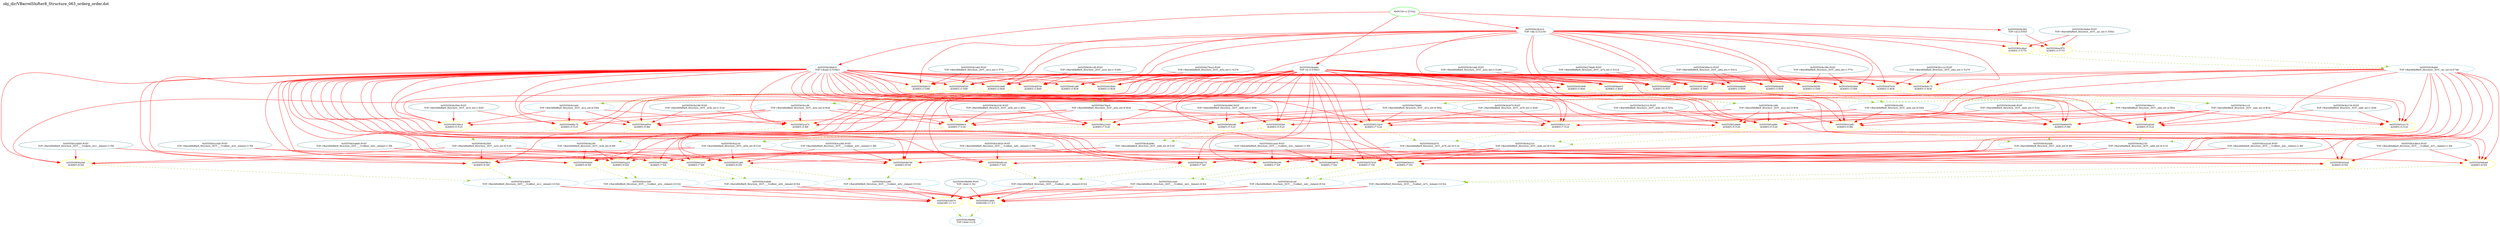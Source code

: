 digraph v3graph {
	graph	[label="obj_dir/VBarrelShifter8_Structure_063_orderg_order.dot",
		 labelloc=t, labeljust=l,
		 //size="7.5,10",
		 rankdir=TB];
	n0x55555639b460_0	[fontsize=8 label="0x55555639b990 POST\n TOP->dout r1 f22", color=CadetBlue];
	n0x55555639b460_1	[fontsize=8 label="0x5555563c86c0 POST\n TOP->BarrelShifter8_Structure__DOT____Vcellout__m7c__dataout r1 f58", color=CadetBlue];
	n0x55555639b460_2	[fontsize=8 label="0x5555563c9520 POST\n TOP->BarrelShifter8_Structure__DOT____Vcellout__m6c__dataout r1 f58", color=CadetBlue];
	n0x55555639b460_3	[fontsize=8 label="0x5555563cc040 POST\n TOP->BarrelShifter8_Structure__DOT____Vcellout__m3c__dataout r1 f58", color=CadetBlue];
	n0x55555639b460_4	[fontsize=8 label="0x5555563ccea0 POST\n TOP->BarrelShifter8_Structure__DOT____Vcellout__m2c__dataout r1 f58", color=CadetBlue];
	n0x55555639b460_5	[fontsize=8 label="0x5555563cdd00 POST\n TOP->BarrelShifter8_Structure__DOT____Vcellout__m1c__dataout r1 f58", color=CadetBlue];
	n0x55555639b460_6	[fontsize=8 label="0x5555563ceb60 POST\n TOP->BarrelShifter8_Structure__DOT____Vcellout__m0c__dataout r1 f58", color=CadetBlue];
	n0x55555639b460_7	[fontsize=8 label="0x5555563ca380 POST\n TOP->BarrelShifter8_Structure__DOT____Vcellout__m5c__dataout r1 f60", color=CadetBlue];
	n0x55555639b460_8	[fontsize=8 label="0x5555563cb1e0 POST\n TOP->BarrelShifter8_Structure__DOT____Vcellout__m4c__dataout r1 f60", color=CadetBlue];
	n0x55555639b460_9	[fontsize=8 label="0x5555563b23f0 POST\n TOP->BarrelShifter8_Structure__DOT__m3b_out r1 f132", color=CadetBlue];
	n0x55555639b460_10	[fontsize=8 label="0x5555563b24d0 POST\n TOP->BarrelShifter8_Structure__DOT__m2b_out r1 f132", color=CadetBlue];
	n0x55555639b460_11	[fontsize=8 label="0x5555563b2070 POST\n TOP->BarrelShifter8_Structure__DOT__m7b_out r1 f248", color=CadetBlue];
	n0x55555639b460_12	[fontsize=8 label="0x5555563b2150 POST\n TOP->BarrelShifter8_Structure__DOT__m6b_out r1 f248", color=CadetBlue];
	n0x55555639b460_13	[fontsize=8 label="0x5555563b25b0 POST\n TOP->BarrelShifter8_Structure__DOT__m1b_out r1 f250", color=CadetBlue];
	n0x55555639b460_14	[fontsize=8 label="0x5555563b2690 POST\n TOP->BarrelShifter8_Structure__DOT__m0b_out r1 f250", color=CadetBlue];
	n0x55555639b460_15	[fontsize=8 label="0x5555563b2230 POST\n TOP->BarrelShifter8_Structure__DOT__m5b_out r1 f252", color=CadetBlue];
	n0x55555639b460_16	[fontsize=8 label="0x5555563b2310 POST\n TOP->BarrelShifter8_Structure__DOT__m4b_out r1 f252", color=CadetBlue];
	n0x55555639b460_17	[fontsize=8 label="0x5555563b1eb0 POST\n TOP->BarrelShifter8_Structure__DOT__m1a_out r1 f776", color=CadetBlue];
	n0x55555639b460_18	[fontsize=8 label="0x5555563b1f90 POST\n TOP->BarrelShifter8_Structure__DOT__m0a_out r1 f776", color=CadetBlue];
	n0x55555639b460_19	[fontsize=8 label="0x55555639be10 POST\n TOP->BarrelShifter8_Structure__DOT__m6a_out r1 f1012", color=CadetBlue];
	n0x55555639b460_20	[fontsize=8 label="0x555556279dd0 POST\n TOP->BarrelShifter8_Structure__DOT__m7a_out r1 f1014", color=CadetBlue];
	n0x55555639b460_21	[fontsize=8 label="0x555556279ac0 POST\n TOP->BarrelShifter8_Structure__DOT__m5a_out r1 f1276", color=CadetBlue];
	n0x55555639b460_22	[fontsize=8 label="0x5555563b1c10 POST\n TOP->BarrelShifter8_Structure__DOT__m4a_out r1 f1276", color=CadetBlue];
	n0x55555639b460_23	[fontsize=8 label="0x5555563b1cf0 POST\n TOP->BarrelShifter8_Structure__DOT__m3a_out r1 f1280", color=CadetBlue];
	n0x55555639b460_24	[fontsize=8 label="0x5555563b1dd0 POST\n TOP->BarrelShifter8_Structure__DOT__m2a_out r1 f1280", color=CadetBlue];
	n0x55555639b460_25	[fontsize=8 label="0x55555639afe0 POST\n TOP->BarrelShifter8_Structure__DOT__mc_out r1 f3502", color=CadetBlue];
	n26	[fontsize=8 label="*INPUTS* r1 f37542", color=green];
	n0x55555639b460_27	[fontsize=8 label="0x55555639c590\n TOP->al r2 f3503", color=skyblue];
	n0x55555639b460_28	[fontsize=8 label="0x55555639b810\n TOP->shamt r2 f10923", color=skyblue];
	n0x55555639b460_29	[fontsize=8 label="0x55555639ab60\n TOP->lr r2 f10923", color=skyblue];
	n0x55555639b460_30	[fontsize=8 label="0x55555639c410\n TOP->din r2 f12193", color=skyblue];
	n0x55555639b460_31	[fontsize=8 label="0x555556509540\n ALWAYS r3 f388", color=yellow];
	n0x55555639b460_32	[fontsize=8 label="0x55555650f3f0\n ALWAYS r3 f388", color=yellow];
	n0x55555639b460_33	[fontsize=8 label="0x5555565b8010\n ALWAYS r3 f388", color=yellow];
	n0x55555639b460_34	[fontsize=8 label="0x5555565b3660\n ALWAYS r3 f388", color=yellow];
	n0x55555639b460_35	[fontsize=8 label="0x5555564ebbd0\n ALWAYS r3 f506", color=yellow];
	n0x55555639b460_36	[fontsize=8 label="0x5555566648d0\n ALWAYS r3 f506", color=yellow];
	n0x55555639b460_37	[fontsize=8 label="0x5555564f1a80\n ALWAYS r3 f638", color=yellow];
	n0x55555639b460_38	[fontsize=8 label="0x5555564f7930\n ALWAYS r3 f638", color=yellow];
	n0x55555639b460_39	[fontsize=8 label="0x5555565cfd40\n ALWAYS r3 f638", color=yellow];
	n0x55555639b460_40	[fontsize=8 label="0x5555565b9170\n ALWAYS r3 f638", color=yellow];
	n0x55555639b460_41	[fontsize=8 label="0x5555564fd7e0\n ALWAYS r3 f640", color=yellow];
	n0x55555639b460_42	[fontsize=8 label="0x555556503690\n ALWAYS r3 f640", color=yellow];
	n0x55555639b460_43	[fontsize=8 label="0x5555565c6ef0\n ALWAYS r3 f640", color=yellow];
	n0x55555639b460_44	[fontsize=8 label="0x5555565be0c0\n ALWAYS r3 f640", color=yellow];
	n0x55555639b460_45	[fontsize=8 label="0x5555564e3f70\n ALWAYS r3 f1751", color=yellow];
	n0x55555639b460_46	[fontsize=8 label="0x5555565cdda0\n ALWAYS r3 f1751", color=yellow];
	n0x55555639b460_47	[fontsize=8 label="0x5555563b1eb0\n TOP->BarrelShifter8_Structure__DOT__m1a_out r4 f384", color=skyblue];
	n0x55555639b460_48	[fontsize=8 label="0x5555563b1f90\n TOP->BarrelShifter8_Structure__DOT__m0a_out r4 f384", color=skyblue];
	n0x55555639b460_49	[fontsize=8 label="0x55555639be10\n TOP->BarrelShifter8_Structure__DOT__m6a_out r4 f502", color=skyblue];
	n0x55555639b460_50	[fontsize=8 label="0x555556279ac0\n TOP->BarrelShifter8_Structure__DOT__m5a_out r4 f634", color=skyblue];
	n0x55555639b460_51	[fontsize=8 label="0x5555563b1c10\n TOP->BarrelShifter8_Structure__DOT__m4a_out r4 f634", color=skyblue];
	n0x55555639b460_52	[fontsize=8 label="0x5555563b1cf0\n TOP->BarrelShifter8_Structure__DOT__m3a_out r4 f636", color=skyblue];
	n0x55555639b460_53	[fontsize=8 label="0x5555563b1dd0\n TOP->BarrelShifter8_Structure__DOT__m2a_out r4 f636", color=skyblue];
	n0x55555639b460_54	[fontsize=8 label="0x55555639afe0\n TOP->BarrelShifter8_Structure__DOT__mc_out r4 f1748", color=skyblue];
	n0x55555639b460_55	[fontsize=8 label="0x55555652ce70\n ALWAYS r5 f66", color=yellow];
	n0x55555639b460_56	[fontsize=8 label="0x555556532ef0\n ALWAYS r5 f66", color=yellow];
	n0x55555639b460_57	[fontsize=8 label="0x5555565ad550\n ALWAYS r5 f66", color=yellow];
	n0x55555639b460_58	[fontsize=8 label="0x555556669550\n ALWAYS r5 f66", color=yellow];
	n0x55555639b460_59	[fontsize=8 label="0x55555651b170\n ALWAYS r5 f124", color=yellow];
	n0x55555639b460_60	[fontsize=8 label="0x5555565a8240\n ALWAYS r5 f124", color=yellow];
	n0x55555639b460_61	[fontsize=8 label="0x5555565390c0\n ALWAYS r5 f125", color=yellow];
	n0x55555639b460_62	[fontsize=8 label="0x55555653f2b0\n ALWAYS r5 f125", color=yellow];
	n0x55555639b460_63	[fontsize=8 label="0x55555666bc70\n ALWAYS r5 f125", color=yellow];
	n0x55555639b460_64	[fontsize=8 label="0x5555565d43d0\n ALWAYS r5 f125", color=yellow];
	n0x55555639b460_65	[fontsize=8 label="0x555556526ed0\n ALWAYS r5 f126", color=yellow];
	n0x55555639b460_66	[fontsize=8 label="0x5555565aaf80\n ALWAYS r5 f126", color=yellow];
	n0x55555639b460_67	[fontsize=8 label="0x5555564e5d20\n ALWAYS r5 f507", color=yellow];
	n0x55555639b460_68	[fontsize=8 label="0x5555565c38c0\n ALWAYS r5 f507", color=yellow];
	n0x55555639b460_69	[fontsize=8 label="0x5555563b23f0\n TOP->BarrelShifter8_Structure__DOT__m3b_out r6 f60", color=skyblue];
	n0x55555639b460_70	[fontsize=8 label="0x5555563b24d0\n TOP->BarrelShifter8_Structure__DOT__m2b_out r6 f60", color=skyblue];
	n0x55555639b460_71	[fontsize=8 label="0x5555563b2150\n TOP->BarrelShifter8_Structure__DOT__m6b_out r6 f118", color=skyblue];
	n0x55555639b460_72	[fontsize=8 label="0x5555563b2310\n TOP->BarrelShifter8_Structure__DOT__m4b_out r6 f120", color=skyblue];
	n0x55555639b460_73	[fontsize=8 label="0x5555563b25b0\n TOP->BarrelShifter8_Structure__DOT__m1b_out r6 f120", color=skyblue];
	n0x55555639b460_74	[fontsize=8 label="0x5555563b2690\n TOP->BarrelShifter8_Structure__DOT__m0b_out r6 f120", color=skyblue];
	n0x55555639b460_75	[fontsize=8 label="0x555556279dd0\n TOP->BarrelShifter8_Structure__DOT__m7a_out r6 f502", color=skyblue];
	n0x55555639b460_76	[fontsize=8 label="0x55555654b770\n ALWAYS r7 f29", color=yellow];
	n0x55555639b460_77	[fontsize=8 label="0x5555565642f0\n ALWAYS r7 f29", color=yellow];
	n0x55555639b460_78	[fontsize=8 label="0x5555565708d0\n ALWAYS r7 f29", color=yellow];
	n0x55555639b460_79	[fontsize=8 label="0x5555565d9140\n ALWAYS r7 f29", color=yellow];
	n0x55555639b460_80	[fontsize=8 label="0x55555665d070\n ALWAYS r7 f29", color=yellow];
	n0x55555639b460_81	[fontsize=8 label="0x555556661d10\n ALWAYS r7 f29", color=yellow];
	n0x55555639b460_82	[fontsize=8 label="0x555556557d30\n ALWAYS r7 f30", color=yellow];
	n0x55555639b460_83	[fontsize=8 label="0x5555566583c0\n ALWAYS r7 f30", color=yellow];
	n0x55555639b460_84	[fontsize=8 label="0x5555565152c0\n ALWAYS r7 f124", color=yellow];
	n0x55555639b460_85	[fontsize=8 label="0x5555565c1110\n ALWAYS r7 f124", color=yellow];
	n0x55555639b460_86	[fontsize=8 label="0x555556521020\n ALWAYS r7 f126", color=yellow];
	n0x55555639b460_87	[fontsize=8 label="0x5555566668c0\n ALWAYS r7 f126", color=yellow];
	n0x55555639b460_88	[fontsize=8 label="0x5555563c9520\n TOP->BarrelShifter8_Structure__DOT____Vcellout__m6c__dataout r8 f24", color=skyblue];
	n0x55555639b460_89	[fontsize=8 label="0x5555563cb1e0\n TOP->BarrelShifter8_Structure__DOT____Vcellout__m4c__dataout r8 f24", color=skyblue];
	n0x55555639b460_90	[fontsize=8 label="0x5555563ccea0\n TOP->BarrelShifter8_Structure__DOT____Vcellout__m2c__dataout r8 f24", color=skyblue];
	n0x55555639b460_91	[fontsize=8 label="0x5555563ceb60\n TOP->BarrelShifter8_Structure__DOT____Vcellout__m0c__dataout r8 f24", color=skyblue];
	n0x55555639b460_92	[fontsize=8 label="0x5555563b2070\n TOP->BarrelShifter8_Structure__DOT__m7b_out r8 f118", color=skyblue];
	n0x55555639b460_93	[fontsize=8 label="0x5555563b2230\n TOP->BarrelShifter8_Structure__DOT__m5b_out r8 f120", color=skyblue];
	n0x55555639b460_94	[fontsize=8 label="0x5555565454a0\n ALWAYS r9 f29", color=yellow];
	n0x55555639b460_95	[fontsize=8 label="0x55555655e000\n ALWAYS r9 f29", color=yellow];
	n0x55555639b460_96	[fontsize=8 label="0x55555656a5e0\n ALWAYS r9 f29", color=yellow];
	n0x55555639b460_97	[fontsize=8 label="0x5555565d6ae0\n ALWAYS r9 f29", color=yellow];
	n0x55555639b460_98	[fontsize=8 label="0x55555665aa20\n ALWAYS r9 f29", color=yellow];
	n0x55555639b460_99	[fontsize=8 label="0x55555665f6c0\n ALWAYS r9 f29", color=yellow];
	n0x55555639b460_100	[fontsize=8 label="0x555556551a60\n ALWAYS r9 f30", color=yellow];
	n0x55555639b460_101	[fontsize=8 label="0x5555565db790\n ALWAYS r9 f30", color=yellow];
	n0x55555639b460_102	[fontsize=8 label="0x5555563c86c0\n TOP->BarrelShifter8_Structure__DOT____Vcellout__m7c__dataout r10 f24", color=skyblue];
	n0x55555639b460_103	[fontsize=8 label="0x5555563ca380\n TOP->BarrelShifter8_Structure__DOT____Vcellout__m5c__dataout r10 f24", color=skyblue];
	n0x55555639b460_104	[fontsize=8 label="0x5555563cc040\n TOP->BarrelShifter8_Structure__DOT____Vcellout__m3c__dataout r10 f24", color=skyblue];
	n0x55555639b460_105	[fontsize=8 label="0x5555563cdd00\n TOP->BarrelShifter8_Structure__DOT____Vcellout__m1c__dataout r10 f24", color=skyblue];
	n0x55555639b460_106	[fontsize=8 label="0x5555563c8070\n ASSIGNW r11 f11", color=yellow];
	n0x55555639b460_107	[fontsize=8 label="0x5555565ca8e0\n ASSIGNW r11 f11", color=yellow];
	n0x55555639b460_108	[fontsize=8 label="0x55555639b990\n TOP->dout r12 f2", color=skyblue];
	n0x55555639b460_0 -> n0x55555639b460_106 [fontsize=8 label="" weight=2 color=red];
	n0x55555639b460_0 -> n0x55555639b460_107 [fontsize=8 label="" weight=2 color=red];
	n0x55555639b460_1 -> n0x55555639b460_94 [fontsize=8 label="" weight=2 color=red];
	n0x55555639b460_1 -> n0x55555639b460_97 [fontsize=8 label="" weight=2 color=red];
	n0x55555639b460_2 -> n0x55555639b460_76 [fontsize=8 label="" weight=2 color=red];
	n0x55555639b460_2 -> n0x55555639b460_79 [fontsize=8 label="" weight=2 color=red];
	n0x55555639b460_3 -> n0x55555639b460_95 [fontsize=8 label="" weight=2 color=red];
	n0x55555639b460_3 -> n0x55555639b460_98 [fontsize=8 label="" weight=2 color=red];
	n0x55555639b460_4 -> n0x55555639b460_77 [fontsize=8 label="" weight=2 color=red];
	n0x55555639b460_4 -> n0x55555639b460_80 [fontsize=8 label="" weight=2 color=red];
	n0x55555639b460_5 -> n0x55555639b460_96 [fontsize=8 label="" weight=2 color=red];
	n0x55555639b460_5 -> n0x55555639b460_99 [fontsize=8 label="" weight=2 color=red];
	n0x55555639b460_6 -> n0x55555639b460_78 [fontsize=8 label="" weight=2 color=red];
	n0x55555639b460_6 -> n0x55555639b460_81 [fontsize=8 label="" weight=2 color=red];
	n0x55555639b460_7 -> n0x55555639b460_100 [fontsize=8 label="" weight=2 color=red];
	n0x55555639b460_7 -> n0x55555639b460_101 [fontsize=8 label="" weight=2 color=red];
	n0x55555639b460_8 -> n0x55555639b460_82 [fontsize=8 label="" weight=2 color=red];
	n0x55555639b460_8 -> n0x55555639b460_83 [fontsize=8 label="" weight=2 color=red];
	n0x55555639b460_9 -> n0x55555639b460_55 [fontsize=8 label="" weight=2 color=red];
	n0x55555639b460_9 -> n0x55555639b460_57 [fontsize=8 label="" weight=2 color=red];
	n0x55555639b460_10 -> n0x55555639b460_56 [fontsize=8 label="" weight=2 color=red];
	n0x55555639b460_10 -> n0x55555639b460_58 [fontsize=8 label="" weight=2 color=red];
	n0x55555639b460_11 -> n0x55555639b460_84 [fontsize=8 label="" weight=2 color=red];
	n0x55555639b460_11 -> n0x55555639b460_85 [fontsize=8 label="" weight=2 color=red];
	n0x55555639b460_12 -> n0x55555639b460_59 [fontsize=8 label="" weight=2 color=red];
	n0x55555639b460_12 -> n0x55555639b460_60 [fontsize=8 label="" weight=2 color=red];
	n0x55555639b460_13 -> n0x55555639b460_61 [fontsize=8 label="" weight=2 color=red];
	n0x55555639b460_13 -> n0x55555639b460_63 [fontsize=8 label="" weight=2 color=red];
	n0x55555639b460_14 -> n0x55555639b460_62 [fontsize=8 label="" weight=2 color=red];
	n0x55555639b460_14 -> n0x55555639b460_64 [fontsize=8 label="" weight=2 color=red];
	n0x55555639b460_15 -> n0x55555639b460_86 [fontsize=8 label="" weight=2 color=red];
	n0x55555639b460_15 -> n0x55555639b460_87 [fontsize=8 label="" weight=2 color=red];
	n0x55555639b460_16 -> n0x55555639b460_65 [fontsize=8 label="" weight=2 color=red];
	n0x55555639b460_16 -> n0x55555639b460_66 [fontsize=8 label="" weight=2 color=red];
	n0x55555639b460_17 -> n0x55555639b460_31 [fontsize=8 label="" weight=2 color=red];
	n0x55555639b460_17 -> n0x55555639b460_33 [fontsize=8 label="" weight=2 color=red];
	n0x55555639b460_18 -> n0x55555639b460_32 [fontsize=8 label="" weight=2 color=red];
	n0x55555639b460_18 -> n0x55555639b460_34 [fontsize=8 label="" weight=2 color=red];
	n0x55555639b460_19 -> n0x55555639b460_35 [fontsize=8 label="" weight=2 color=red];
	n0x55555639b460_19 -> n0x55555639b460_36 [fontsize=8 label="" weight=2 color=red];
	n0x55555639b460_20 -> n0x55555639b460_67 [fontsize=8 label="" weight=2 color=red];
	n0x55555639b460_20 -> n0x55555639b460_68 [fontsize=8 label="" weight=2 color=red];
	n0x55555639b460_21 -> n0x55555639b460_37 [fontsize=8 label="" weight=2 color=red];
	n0x55555639b460_21 -> n0x55555639b460_39 [fontsize=8 label="" weight=2 color=red];
	n0x55555639b460_22 -> n0x55555639b460_38 [fontsize=8 label="" weight=2 color=red];
	n0x55555639b460_22 -> n0x55555639b460_40 [fontsize=8 label="" weight=2 color=red];
	n0x55555639b460_23 -> n0x55555639b460_41 [fontsize=8 label="" weight=2 color=red];
	n0x55555639b460_23 -> n0x55555639b460_43 [fontsize=8 label="" weight=2 color=red];
	n0x55555639b460_24 -> n0x55555639b460_42 [fontsize=8 label="" weight=2 color=red];
	n0x55555639b460_24 -> n0x55555639b460_44 [fontsize=8 label="" weight=2 color=red];
	n0x55555639b460_25 -> n0x55555639b460_45 [fontsize=8 label="" weight=2 color=red];
	n0x55555639b460_25 -> n0x55555639b460_46 [fontsize=8 label="" weight=2 color=red];
	n26 -> n0x55555639b460_27 [fontsize=8 label="" weight=1 color=red];
	n26 -> n0x55555639b460_28 [fontsize=8 label="" weight=1 color=red];
	n26 -> n0x55555639b460_29 [fontsize=8 label="" weight=1 color=red];
	n26 -> n0x55555639b460_30 [fontsize=8 label="" weight=1 color=red];
	n0x55555639b460_27 -> n0x55555639b460_45 [fontsize=8 label="" weight=8 color=red];
	n0x55555639b460_27 -> n0x55555639b460_46 [fontsize=8 label="" weight=8 color=red];
	n0x55555639b460_28 -> n0x55555639b460_31 [fontsize=8 label="" weight=8 color=red];
	n0x55555639b460_28 -> n0x55555639b460_32 [fontsize=8 label="" weight=8 color=red];
	n0x55555639b460_28 -> n0x55555639b460_33 [fontsize=8 label="" weight=8 color=red];
	n0x55555639b460_28 -> n0x55555639b460_34 [fontsize=8 label="" weight=8 color=red];
	n0x55555639b460_28 -> n0x55555639b460_35 [fontsize=8 label="" weight=8 color=red];
	n0x55555639b460_28 -> n0x55555639b460_36 [fontsize=8 label="" weight=8 color=red];
	n0x55555639b460_28 -> n0x55555639b460_37 [fontsize=8 label="" weight=8 color=red];
	n0x55555639b460_28 -> n0x55555639b460_38 [fontsize=8 label="" weight=8 color=red];
	n0x55555639b460_28 -> n0x55555639b460_39 [fontsize=8 label="" weight=8 color=red];
	n0x55555639b460_28 -> n0x55555639b460_40 [fontsize=8 label="" weight=8 color=red];
	n0x55555639b460_28 -> n0x55555639b460_41 [fontsize=8 label="" weight=8 color=red];
	n0x55555639b460_28 -> n0x55555639b460_42 [fontsize=8 label="" weight=8 color=red];
	n0x55555639b460_28 -> n0x55555639b460_43 [fontsize=8 label="" weight=8 color=red];
	n0x55555639b460_28 -> n0x55555639b460_44 [fontsize=8 label="" weight=8 color=red];
	n0x55555639b460_28 -> n0x55555639b460_55 [fontsize=8 label="" weight=8 color=red];
	n0x55555639b460_28 -> n0x55555639b460_56 [fontsize=8 label="" weight=8 color=red];
	n0x55555639b460_28 -> n0x55555639b460_57 [fontsize=8 label="" weight=8 color=red];
	n0x55555639b460_28 -> n0x55555639b460_58 [fontsize=8 label="" weight=8 color=red];
	n0x55555639b460_28 -> n0x55555639b460_59 [fontsize=8 label="" weight=8 color=red];
	n0x55555639b460_28 -> n0x55555639b460_60 [fontsize=8 label="" weight=8 color=red];
	n0x55555639b460_28 -> n0x55555639b460_61 [fontsize=8 label="" weight=8 color=red];
	n0x55555639b460_28 -> n0x55555639b460_62 [fontsize=8 label="" weight=8 color=red];
	n0x55555639b460_28 -> n0x55555639b460_63 [fontsize=8 label="" weight=8 color=red];
	n0x55555639b460_28 -> n0x55555639b460_64 [fontsize=8 label="" weight=8 color=red];
	n0x55555639b460_28 -> n0x55555639b460_65 [fontsize=8 label="" weight=8 color=red];
	n0x55555639b460_28 -> n0x55555639b460_66 [fontsize=8 label="" weight=8 color=red];
	n0x55555639b460_28 -> n0x55555639b460_67 [fontsize=8 label="" weight=8 color=red];
	n0x55555639b460_28 -> n0x55555639b460_68 [fontsize=8 label="" weight=8 color=red];
	n0x55555639b460_28 -> n0x55555639b460_76 [fontsize=8 label="" weight=8 color=red];
	n0x55555639b460_28 -> n0x55555639b460_77 [fontsize=8 label="" weight=8 color=red];
	n0x55555639b460_28 -> n0x55555639b460_78 [fontsize=8 label="" weight=8 color=red];
	n0x55555639b460_28 -> n0x55555639b460_79 [fontsize=8 label="" weight=8 color=red];
	n0x55555639b460_28 -> n0x55555639b460_80 [fontsize=8 label="" weight=8 color=red];
	n0x55555639b460_28 -> n0x55555639b460_81 [fontsize=8 label="" weight=8 color=red];
	n0x55555639b460_28 -> n0x55555639b460_82 [fontsize=8 label="" weight=8 color=red];
	n0x55555639b460_28 -> n0x55555639b460_83 [fontsize=8 label="" weight=8 color=red];
	n0x55555639b460_28 -> n0x55555639b460_84 [fontsize=8 label="" weight=8 color=red];
	n0x55555639b460_28 -> n0x55555639b460_85 [fontsize=8 label="" weight=8 color=red];
	n0x55555639b460_28 -> n0x55555639b460_86 [fontsize=8 label="" weight=8 color=red];
	n0x55555639b460_28 -> n0x55555639b460_87 [fontsize=8 label="" weight=8 color=red];
	n0x55555639b460_28 -> n0x55555639b460_94 [fontsize=8 label="" weight=8 color=red];
	n0x55555639b460_28 -> n0x55555639b460_95 [fontsize=8 label="" weight=8 color=red];
	n0x55555639b460_28 -> n0x55555639b460_96 [fontsize=8 label="" weight=8 color=red];
	n0x55555639b460_28 -> n0x55555639b460_97 [fontsize=8 label="" weight=8 color=red];
	n0x55555639b460_28 -> n0x55555639b460_98 [fontsize=8 label="" weight=8 color=red];
	n0x55555639b460_28 -> n0x55555639b460_99 [fontsize=8 label="" weight=8 color=red];
	n0x55555639b460_28 -> n0x55555639b460_100 [fontsize=8 label="" weight=8 color=red];
	n0x55555639b460_28 -> n0x55555639b460_101 [fontsize=8 label="" weight=8 color=red];
	n0x55555639b460_29 -> n0x55555639b460_31 [fontsize=8 label="" weight=8 color=red];
	n0x55555639b460_29 -> n0x55555639b460_32 [fontsize=8 label="" weight=8 color=red];
	n0x55555639b460_29 -> n0x55555639b460_33 [fontsize=8 label="" weight=8 color=red];
	n0x55555639b460_29 -> n0x55555639b460_34 [fontsize=8 label="" weight=8 color=red];
	n0x55555639b460_29 -> n0x55555639b460_35 [fontsize=8 label="" weight=8 color=red];
	n0x55555639b460_29 -> n0x55555639b460_36 [fontsize=8 label="" weight=8 color=red];
	n0x55555639b460_29 -> n0x55555639b460_37 [fontsize=8 label="" weight=8 color=red];
	n0x55555639b460_29 -> n0x55555639b460_38 [fontsize=8 label="" weight=8 color=red];
	n0x55555639b460_29 -> n0x55555639b460_39 [fontsize=8 label="" weight=8 color=red];
	n0x55555639b460_29 -> n0x55555639b460_40 [fontsize=8 label="" weight=8 color=red];
	n0x55555639b460_29 -> n0x55555639b460_41 [fontsize=8 label="" weight=8 color=red];
	n0x55555639b460_29 -> n0x55555639b460_42 [fontsize=8 label="" weight=8 color=red];
	n0x55555639b460_29 -> n0x55555639b460_43 [fontsize=8 label="" weight=8 color=red];
	n0x55555639b460_29 -> n0x55555639b460_44 [fontsize=8 label="" weight=8 color=red];
	n0x55555639b460_29 -> n0x55555639b460_55 [fontsize=8 label="" weight=8 color=red];
	n0x55555639b460_29 -> n0x55555639b460_56 [fontsize=8 label="" weight=8 color=red];
	n0x55555639b460_29 -> n0x55555639b460_57 [fontsize=8 label="" weight=8 color=red];
	n0x55555639b460_29 -> n0x55555639b460_58 [fontsize=8 label="" weight=8 color=red];
	n0x55555639b460_29 -> n0x55555639b460_59 [fontsize=8 label="" weight=8 color=red];
	n0x55555639b460_29 -> n0x55555639b460_60 [fontsize=8 label="" weight=8 color=red];
	n0x55555639b460_29 -> n0x55555639b460_61 [fontsize=8 label="" weight=8 color=red];
	n0x55555639b460_29 -> n0x55555639b460_62 [fontsize=8 label="" weight=8 color=red];
	n0x55555639b460_29 -> n0x55555639b460_63 [fontsize=8 label="" weight=8 color=red];
	n0x55555639b460_29 -> n0x55555639b460_64 [fontsize=8 label="" weight=8 color=red];
	n0x55555639b460_29 -> n0x55555639b460_65 [fontsize=8 label="" weight=8 color=red];
	n0x55555639b460_29 -> n0x55555639b460_66 [fontsize=8 label="" weight=8 color=red];
	n0x55555639b460_29 -> n0x55555639b460_67 [fontsize=8 label="" weight=8 color=red];
	n0x55555639b460_29 -> n0x55555639b460_68 [fontsize=8 label="" weight=8 color=red];
	n0x55555639b460_29 -> n0x55555639b460_76 [fontsize=8 label="" weight=8 color=red];
	n0x55555639b460_29 -> n0x55555639b460_77 [fontsize=8 label="" weight=8 color=red];
	n0x55555639b460_29 -> n0x55555639b460_78 [fontsize=8 label="" weight=8 color=red];
	n0x55555639b460_29 -> n0x55555639b460_79 [fontsize=8 label="" weight=8 color=red];
	n0x55555639b460_29 -> n0x55555639b460_80 [fontsize=8 label="" weight=8 color=red];
	n0x55555639b460_29 -> n0x55555639b460_81 [fontsize=8 label="" weight=8 color=red];
	n0x55555639b460_29 -> n0x55555639b460_82 [fontsize=8 label="" weight=8 color=red];
	n0x55555639b460_29 -> n0x55555639b460_83 [fontsize=8 label="" weight=8 color=red];
	n0x55555639b460_29 -> n0x55555639b460_84 [fontsize=8 label="" weight=8 color=red];
	n0x55555639b460_29 -> n0x55555639b460_85 [fontsize=8 label="" weight=8 color=red];
	n0x55555639b460_29 -> n0x55555639b460_86 [fontsize=8 label="" weight=8 color=red];
	n0x55555639b460_29 -> n0x55555639b460_87 [fontsize=8 label="" weight=8 color=red];
	n0x55555639b460_29 -> n0x55555639b460_94 [fontsize=8 label="" weight=8 color=red];
	n0x55555639b460_29 -> n0x55555639b460_95 [fontsize=8 label="" weight=8 color=red];
	n0x55555639b460_29 -> n0x55555639b460_96 [fontsize=8 label="" weight=8 color=red];
	n0x55555639b460_29 -> n0x55555639b460_97 [fontsize=8 label="" weight=8 color=red];
	n0x55555639b460_29 -> n0x55555639b460_98 [fontsize=8 label="" weight=8 color=red];
	n0x55555639b460_29 -> n0x55555639b460_99 [fontsize=8 label="" weight=8 color=red];
	n0x55555639b460_29 -> n0x55555639b460_100 [fontsize=8 label="" weight=8 color=red];
	n0x55555639b460_29 -> n0x55555639b460_101 [fontsize=8 label="" weight=8 color=red];
	n0x55555639b460_30 -> n0x55555639b460_31 [fontsize=8 label="" weight=8 color=red];
	n0x55555639b460_30 -> n0x55555639b460_32 [fontsize=8 label="" weight=8 color=red];
	n0x55555639b460_30 -> n0x55555639b460_33 [fontsize=8 label="" weight=8 color=red];
	n0x55555639b460_30 -> n0x55555639b460_34 [fontsize=8 label="" weight=8 color=red];
	n0x55555639b460_30 -> n0x55555639b460_35 [fontsize=8 label="" weight=8 color=red];
	n0x55555639b460_30 -> n0x55555639b460_36 [fontsize=8 label="" weight=8 color=red];
	n0x55555639b460_30 -> n0x55555639b460_37 [fontsize=8 label="" weight=8 color=red];
	n0x55555639b460_30 -> n0x55555639b460_38 [fontsize=8 label="" weight=8 color=red];
	n0x55555639b460_30 -> n0x55555639b460_39 [fontsize=8 label="" weight=8 color=red];
	n0x55555639b460_30 -> n0x55555639b460_40 [fontsize=8 label="" weight=8 color=red];
	n0x55555639b460_30 -> n0x55555639b460_41 [fontsize=8 label="" weight=8 color=red];
	n0x55555639b460_30 -> n0x55555639b460_42 [fontsize=8 label="" weight=8 color=red];
	n0x55555639b460_30 -> n0x55555639b460_43 [fontsize=8 label="" weight=8 color=red];
	n0x55555639b460_30 -> n0x55555639b460_44 [fontsize=8 label="" weight=8 color=red];
	n0x55555639b460_30 -> n0x55555639b460_45 [fontsize=8 label="" weight=8 color=red];
	n0x55555639b460_30 -> n0x55555639b460_46 [fontsize=8 label="" weight=8 color=red];
	n0x55555639b460_30 -> n0x55555639b460_67 [fontsize=8 label="" weight=8 color=red];
	n0x55555639b460_30 -> n0x55555639b460_68 [fontsize=8 label="" weight=8 color=red];
	n0x55555639b460_31 -> n0x55555639b460_47 [fontsize=8 label="" weight=1 color=yellowGreen style=dashed];
	n0x55555639b460_32 -> n0x55555639b460_48 [fontsize=8 label="" weight=1 color=yellowGreen style=dashed];
	n0x55555639b460_33 -> n0x55555639b460_47 [fontsize=8 label="" weight=1 color=yellowGreen style=dashed];
	n0x55555639b460_34 -> n0x55555639b460_48 [fontsize=8 label="" weight=1 color=yellowGreen style=dashed];
	n0x55555639b460_35 -> n0x55555639b460_49 [fontsize=8 label="" weight=1 color=yellowGreen style=dashed];
	n0x55555639b460_36 -> n0x55555639b460_49 [fontsize=8 label="" weight=1 color=yellowGreen style=dashed];
	n0x55555639b460_37 -> n0x55555639b460_50 [fontsize=8 label="" weight=1 color=yellowGreen style=dashed];
	n0x55555639b460_38 -> n0x55555639b460_51 [fontsize=8 label="" weight=1 color=yellowGreen style=dashed];
	n0x55555639b460_39 -> n0x55555639b460_50 [fontsize=8 label="" weight=1 color=yellowGreen style=dashed];
	n0x55555639b460_40 -> n0x55555639b460_51 [fontsize=8 label="" weight=1 color=yellowGreen style=dashed];
	n0x55555639b460_41 -> n0x55555639b460_52 [fontsize=8 label="" weight=1 color=yellowGreen style=dashed];
	n0x55555639b460_42 -> n0x55555639b460_53 [fontsize=8 label="" weight=1 color=yellowGreen style=dashed];
	n0x55555639b460_43 -> n0x55555639b460_52 [fontsize=8 label="" weight=1 color=yellowGreen style=dashed];
	n0x55555639b460_44 -> n0x55555639b460_53 [fontsize=8 label="" weight=1 color=yellowGreen style=dashed];
	n0x55555639b460_45 -> n0x55555639b460_54 [fontsize=8 label="" weight=1 color=yellowGreen style=dashed];
	n0x55555639b460_46 -> n0x55555639b460_54 [fontsize=8 label="" weight=1 color=yellowGreen style=dashed];
	n0x55555639b460_47 -> n0x55555639b460_55 [fontsize=8 label="" weight=8 color=red];
	n0x55555639b460_47 -> n0x55555639b460_57 [fontsize=8 label="" weight=8 color=red];
	n0x55555639b460_47 -> n0x55555639b460_61 [fontsize=8 label="" weight=8 color=red];
	n0x55555639b460_47 -> n0x55555639b460_63 [fontsize=8 label="" weight=8 color=red];
	n0x55555639b460_48 -> n0x55555639b460_56 [fontsize=8 label="" weight=8 color=red];
	n0x55555639b460_48 -> n0x55555639b460_58 [fontsize=8 label="" weight=8 color=red];
	n0x55555639b460_48 -> n0x55555639b460_62 [fontsize=8 label="" weight=8 color=red];
	n0x55555639b460_48 -> n0x55555639b460_64 [fontsize=8 label="" weight=8 color=red];
	n0x55555639b460_49 -> n0x55555639b460_59 [fontsize=8 label="" weight=8 color=red];
	n0x55555639b460_49 -> n0x55555639b460_60 [fontsize=8 label="" weight=8 color=red];
	n0x55555639b460_49 -> n0x55555639b460_65 [fontsize=8 label="" weight=8 color=red];
	n0x55555639b460_49 -> n0x55555639b460_66 [fontsize=8 label="" weight=8 color=red];
	n0x55555639b460_50 -> n0x55555639b460_55 [fontsize=8 label="" weight=8 color=red];
	n0x55555639b460_50 -> n0x55555639b460_57 [fontsize=8 label="" weight=8 color=red];
	n0x55555639b460_50 -> n0x55555639b460_84 [fontsize=8 label="" weight=8 color=red];
	n0x55555639b460_50 -> n0x55555639b460_85 [fontsize=8 label="" weight=8 color=red];
	n0x55555639b460_50 -> n0x55555639b460_86 [fontsize=8 label="" weight=8 color=red];
	n0x55555639b460_50 -> n0x55555639b460_87 [fontsize=8 label="" weight=8 color=red];
	n0x55555639b460_51 -> n0x55555639b460_56 [fontsize=8 label="" weight=8 color=red];
	n0x55555639b460_51 -> n0x55555639b460_58 [fontsize=8 label="" weight=8 color=red];
	n0x55555639b460_51 -> n0x55555639b460_59 [fontsize=8 label="" weight=8 color=red];
	n0x55555639b460_51 -> n0x55555639b460_60 [fontsize=8 label="" weight=8 color=red];
	n0x55555639b460_51 -> n0x55555639b460_65 [fontsize=8 label="" weight=8 color=red];
	n0x55555639b460_51 -> n0x55555639b460_66 [fontsize=8 label="" weight=8 color=red];
	n0x55555639b460_52 -> n0x55555639b460_55 [fontsize=8 label="" weight=8 color=red];
	n0x55555639b460_52 -> n0x55555639b460_57 [fontsize=8 label="" weight=8 color=red];
	n0x55555639b460_52 -> n0x55555639b460_61 [fontsize=8 label="" weight=8 color=red];
	n0x55555639b460_52 -> n0x55555639b460_63 [fontsize=8 label="" weight=8 color=red];
	n0x55555639b460_52 -> n0x55555639b460_86 [fontsize=8 label="" weight=8 color=red];
	n0x55555639b460_52 -> n0x55555639b460_87 [fontsize=8 label="" weight=8 color=red];
	n0x55555639b460_53 -> n0x55555639b460_56 [fontsize=8 label="" weight=8 color=red];
	n0x55555639b460_53 -> n0x55555639b460_58 [fontsize=8 label="" weight=8 color=red];
	n0x55555639b460_53 -> n0x55555639b460_62 [fontsize=8 label="" weight=8 color=red];
	n0x55555639b460_53 -> n0x55555639b460_64 [fontsize=8 label="" weight=8 color=red];
	n0x55555639b460_53 -> n0x55555639b460_65 [fontsize=8 label="" weight=8 color=red];
	n0x55555639b460_53 -> n0x55555639b460_66 [fontsize=8 label="" weight=8 color=red];
	n0x55555639b460_54 -> n0x55555639b460_59 [fontsize=8 label="" weight=8 color=red];
	n0x55555639b460_54 -> n0x55555639b460_60 [fontsize=8 label="" weight=8 color=red];
	n0x55555639b460_54 -> n0x55555639b460_67 [fontsize=8 label="" weight=8 color=red];
	n0x55555639b460_54 -> n0x55555639b460_68 [fontsize=8 label="" weight=8 color=red];
	n0x55555639b460_54 -> n0x55555639b460_76 [fontsize=8 label="" weight=8 color=red];
	n0x55555639b460_54 -> n0x55555639b460_79 [fontsize=8 label="" weight=8 color=red];
	n0x55555639b460_54 -> n0x55555639b460_82 [fontsize=8 label="" weight=8 color=red];
	n0x55555639b460_54 -> n0x55555639b460_83 [fontsize=8 label="" weight=8 color=red];
	n0x55555639b460_54 -> n0x55555639b460_84 [fontsize=8 label="" weight=8 color=red];
	n0x55555639b460_54 -> n0x55555639b460_85 [fontsize=8 label="" weight=8 color=red];
	n0x55555639b460_54 -> n0x55555639b460_94 [fontsize=8 label="" weight=8 color=red];
	n0x55555639b460_54 -> n0x55555639b460_97 [fontsize=8 label="" weight=8 color=red];
	n0x55555639b460_54 -> n0x55555639b460_100 [fontsize=8 label="" weight=8 color=red];
	n0x55555639b460_54 -> n0x55555639b460_101 [fontsize=8 label="" weight=8 color=red];
	n0x55555639b460_55 -> n0x55555639b460_69 [fontsize=8 label="" weight=1 color=yellowGreen style=dashed];
	n0x55555639b460_56 -> n0x55555639b460_70 [fontsize=8 label="" weight=1 color=yellowGreen style=dashed];
	n0x55555639b460_57 -> n0x55555639b460_69 [fontsize=8 label="" weight=1 color=yellowGreen style=dashed];
	n0x55555639b460_58 -> n0x55555639b460_70 [fontsize=8 label="" weight=1 color=yellowGreen style=dashed];
	n0x55555639b460_59 -> n0x55555639b460_71 [fontsize=8 label="" weight=1 color=yellowGreen style=dashed];
	n0x55555639b460_60 -> n0x55555639b460_71 [fontsize=8 label="" weight=1 color=yellowGreen style=dashed];
	n0x55555639b460_61 -> n0x55555639b460_73 [fontsize=8 label="" weight=1 color=yellowGreen style=dashed];
	n0x55555639b460_62 -> n0x55555639b460_74 [fontsize=8 label="" weight=1 color=yellowGreen style=dashed];
	n0x55555639b460_63 -> n0x55555639b460_73 [fontsize=8 label="" weight=1 color=yellowGreen style=dashed];
	n0x55555639b460_64 -> n0x55555639b460_74 [fontsize=8 label="" weight=1 color=yellowGreen style=dashed];
	n0x55555639b460_65 -> n0x55555639b460_72 [fontsize=8 label="" weight=1 color=yellowGreen style=dashed];
	n0x55555639b460_66 -> n0x55555639b460_72 [fontsize=8 label="" weight=1 color=yellowGreen style=dashed];
	n0x55555639b460_67 -> n0x55555639b460_75 [fontsize=8 label="" weight=1 color=yellowGreen style=dashed];
	n0x55555639b460_68 -> n0x55555639b460_75 [fontsize=8 label="" weight=1 color=yellowGreen style=dashed];
	n0x55555639b460_69 -> n0x55555639b460_95 [fontsize=8 label="" weight=8 color=red];
	n0x55555639b460_69 -> n0x55555639b460_98 [fontsize=8 label="" weight=8 color=red];
	n0x55555639b460_70 -> n0x55555639b460_77 [fontsize=8 label="" weight=8 color=red];
	n0x55555639b460_70 -> n0x55555639b460_80 [fontsize=8 label="" weight=8 color=red];
	n0x55555639b460_71 -> n0x55555639b460_76 [fontsize=8 label="" weight=8 color=red];
	n0x55555639b460_71 -> n0x55555639b460_77 [fontsize=8 label="" weight=8 color=red];
	n0x55555639b460_71 -> n0x55555639b460_79 [fontsize=8 label="" weight=8 color=red];
	n0x55555639b460_71 -> n0x55555639b460_80 [fontsize=8 label="" weight=8 color=red];
	n0x55555639b460_72 -> n0x55555639b460_78 [fontsize=8 label="" weight=8 color=red];
	n0x55555639b460_72 -> n0x55555639b460_81 [fontsize=8 label="" weight=8 color=red];
	n0x55555639b460_72 -> n0x55555639b460_82 [fontsize=8 label="" weight=8 color=red];
	n0x55555639b460_72 -> n0x55555639b460_83 [fontsize=8 label="" weight=8 color=red];
	n0x55555639b460_73 -> n0x55555639b460_96 [fontsize=8 label="" weight=8 color=red];
	n0x55555639b460_73 -> n0x55555639b460_99 [fontsize=8 label="" weight=8 color=red];
	n0x55555639b460_73 -> n0x55555639b460_100 [fontsize=8 label="" weight=8 color=red];
	n0x55555639b460_73 -> n0x55555639b460_101 [fontsize=8 label="" weight=8 color=red];
	n0x55555639b460_74 -> n0x55555639b460_78 [fontsize=8 label="" weight=8 color=red];
	n0x55555639b460_74 -> n0x55555639b460_81 [fontsize=8 label="" weight=8 color=red];
	n0x55555639b460_74 -> n0x55555639b460_82 [fontsize=8 label="" weight=8 color=red];
	n0x55555639b460_74 -> n0x55555639b460_83 [fontsize=8 label="" weight=8 color=red];
	n0x55555639b460_75 -> n0x55555639b460_84 [fontsize=8 label="" weight=8 color=red];
	n0x55555639b460_75 -> n0x55555639b460_85 [fontsize=8 label="" weight=8 color=red];
	n0x55555639b460_75 -> n0x55555639b460_86 [fontsize=8 label="" weight=8 color=red];
	n0x55555639b460_75 -> n0x55555639b460_87 [fontsize=8 label="" weight=8 color=red];
	n0x55555639b460_76 -> n0x55555639b460_88 [fontsize=8 label="" weight=1 color=yellowGreen style=dashed];
	n0x55555639b460_77 -> n0x55555639b460_90 [fontsize=8 label="" weight=1 color=yellowGreen style=dashed];
	n0x55555639b460_78 -> n0x55555639b460_91 [fontsize=8 label="" weight=1 color=yellowGreen style=dashed];
	n0x55555639b460_79 -> n0x55555639b460_88 [fontsize=8 label="" weight=1 color=yellowGreen style=dashed];
	n0x55555639b460_80 -> n0x55555639b460_90 [fontsize=8 label="" weight=1 color=yellowGreen style=dashed];
	n0x55555639b460_81 -> n0x55555639b460_91 [fontsize=8 label="" weight=1 color=yellowGreen style=dashed];
	n0x55555639b460_82 -> n0x55555639b460_89 [fontsize=8 label="" weight=1 color=yellowGreen style=dashed];
	n0x55555639b460_83 -> n0x55555639b460_89 [fontsize=8 label="" weight=1 color=yellowGreen style=dashed];
	n0x55555639b460_84 -> n0x55555639b460_92 [fontsize=8 label="" weight=1 color=yellowGreen style=dashed];
	n0x55555639b460_85 -> n0x55555639b460_92 [fontsize=8 label="" weight=1 color=yellowGreen style=dashed];
	n0x55555639b460_86 -> n0x55555639b460_93 [fontsize=8 label="" weight=1 color=yellowGreen style=dashed];
	n0x55555639b460_87 -> n0x55555639b460_93 [fontsize=8 label="" weight=1 color=yellowGreen style=dashed];
	n0x55555639b460_88 -> n0x55555639b460_106 [fontsize=8 label="" weight=8 color=red];
	n0x55555639b460_88 -> n0x55555639b460_107 [fontsize=8 label="" weight=8 color=red];
	n0x55555639b460_89 -> n0x55555639b460_106 [fontsize=8 label="" weight=8 color=red];
	n0x55555639b460_89 -> n0x55555639b460_107 [fontsize=8 label="" weight=8 color=red];
	n0x55555639b460_90 -> n0x55555639b460_106 [fontsize=8 label="" weight=8 color=red];
	n0x55555639b460_90 -> n0x55555639b460_107 [fontsize=8 label="" weight=8 color=red];
	n0x55555639b460_91 -> n0x55555639b460_106 [fontsize=8 label="" weight=8 color=red];
	n0x55555639b460_91 -> n0x55555639b460_107 [fontsize=8 label="" weight=8 color=red];
	n0x55555639b460_92 -> n0x55555639b460_94 [fontsize=8 label="" weight=8 color=red];
	n0x55555639b460_92 -> n0x55555639b460_95 [fontsize=8 label="" weight=8 color=red];
	n0x55555639b460_92 -> n0x55555639b460_97 [fontsize=8 label="" weight=8 color=red];
	n0x55555639b460_92 -> n0x55555639b460_98 [fontsize=8 label="" weight=8 color=red];
	n0x55555639b460_93 -> n0x55555639b460_96 [fontsize=8 label="" weight=8 color=red];
	n0x55555639b460_93 -> n0x55555639b460_99 [fontsize=8 label="" weight=8 color=red];
	n0x55555639b460_93 -> n0x55555639b460_100 [fontsize=8 label="" weight=8 color=red];
	n0x55555639b460_93 -> n0x55555639b460_101 [fontsize=8 label="" weight=8 color=red];
	n0x55555639b460_94 -> n0x55555639b460_102 [fontsize=8 label="" weight=1 color=yellowGreen style=dashed];
	n0x55555639b460_95 -> n0x55555639b460_104 [fontsize=8 label="" weight=1 color=yellowGreen style=dashed];
	n0x55555639b460_96 -> n0x55555639b460_105 [fontsize=8 label="" weight=1 color=yellowGreen style=dashed];
	n0x55555639b460_97 -> n0x55555639b460_102 [fontsize=8 label="" weight=1 color=yellowGreen style=dashed];
	n0x55555639b460_98 -> n0x55555639b460_104 [fontsize=8 label="" weight=1 color=yellowGreen style=dashed];
	n0x55555639b460_99 -> n0x55555639b460_105 [fontsize=8 label="" weight=1 color=yellowGreen style=dashed];
	n0x55555639b460_100 -> n0x55555639b460_103 [fontsize=8 label="" weight=1 color=yellowGreen style=dashed];
	n0x55555639b460_101 -> n0x55555639b460_103 [fontsize=8 label="" weight=1 color=yellowGreen style=dashed];
	n0x55555639b460_102 -> n0x55555639b460_106 [fontsize=8 label="" weight=8 color=red];
	n0x55555639b460_102 -> n0x55555639b460_107 [fontsize=8 label="" weight=8 color=red];
	n0x55555639b460_103 -> n0x55555639b460_106 [fontsize=8 label="" weight=8 color=red];
	n0x55555639b460_103 -> n0x55555639b460_107 [fontsize=8 label="" weight=8 color=red];
	n0x55555639b460_104 -> n0x55555639b460_106 [fontsize=8 label="" weight=8 color=red];
	n0x55555639b460_104 -> n0x55555639b460_107 [fontsize=8 label="" weight=8 color=red];
	n0x55555639b460_105 -> n0x55555639b460_106 [fontsize=8 label="" weight=8 color=red];
	n0x55555639b460_105 -> n0x55555639b460_107 [fontsize=8 label="" weight=8 color=red];
	n0x55555639b460_106 -> n0x55555639b460_108 [fontsize=8 label="" weight=1 color=yellowGreen style=dashed];
	n0x55555639b460_107 -> n0x55555639b460_108 [fontsize=8 label="" weight=1 color=yellowGreen style=dashed];
}
